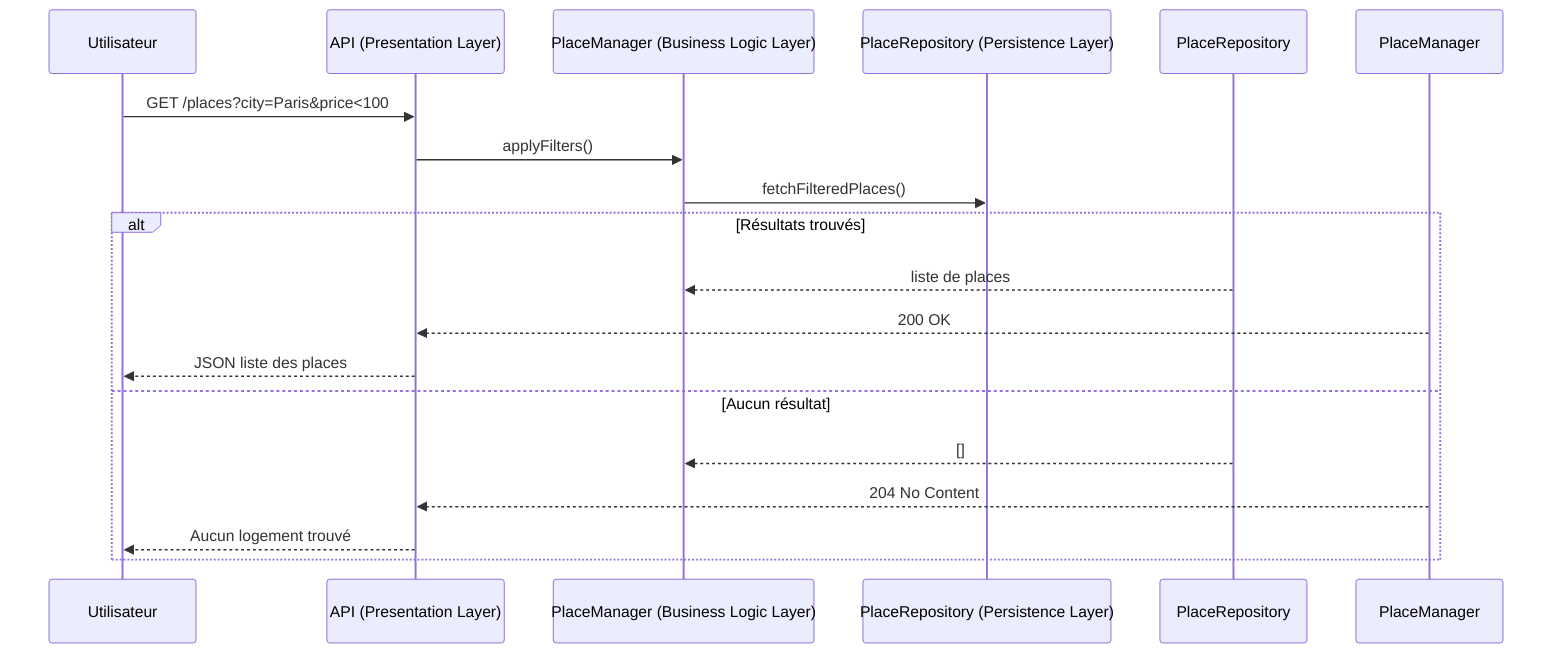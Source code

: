 sequenceDiagram
    participant Utilisateur
    participant API (Presentation Layer)
    participant PlaceManager (Business Logic Layer)
    participant PlaceRepository (Persistence Layer)

    Utilisateur->>API (Presentation Layer): GET /places?city=Paris&price<100
    API (Presentation Layer)->>PlaceManager (Business Logic Layer): applyFilters()
    PlaceManager (Business Logic Layer)->>PlaceRepository (Persistence Layer): fetchFilteredPlaces()

    alt Résultats trouvés
        PlaceRepository-->>PlaceManager (Business Logic Layer): liste de places
        PlaceManager-->>API (Presentation Layer): 200 OK
        API (Presentation Layer)-->>Utilisateur: JSON liste des places
    else Aucun résultat
        PlaceRepository-->>PlaceManager (Business Logic Layer): []
        PlaceManager-->>API (Presentation Layer): 204 No Content
        API (Presentation Layer)-->>Utilisateur: Aucun logement trouvé
    end